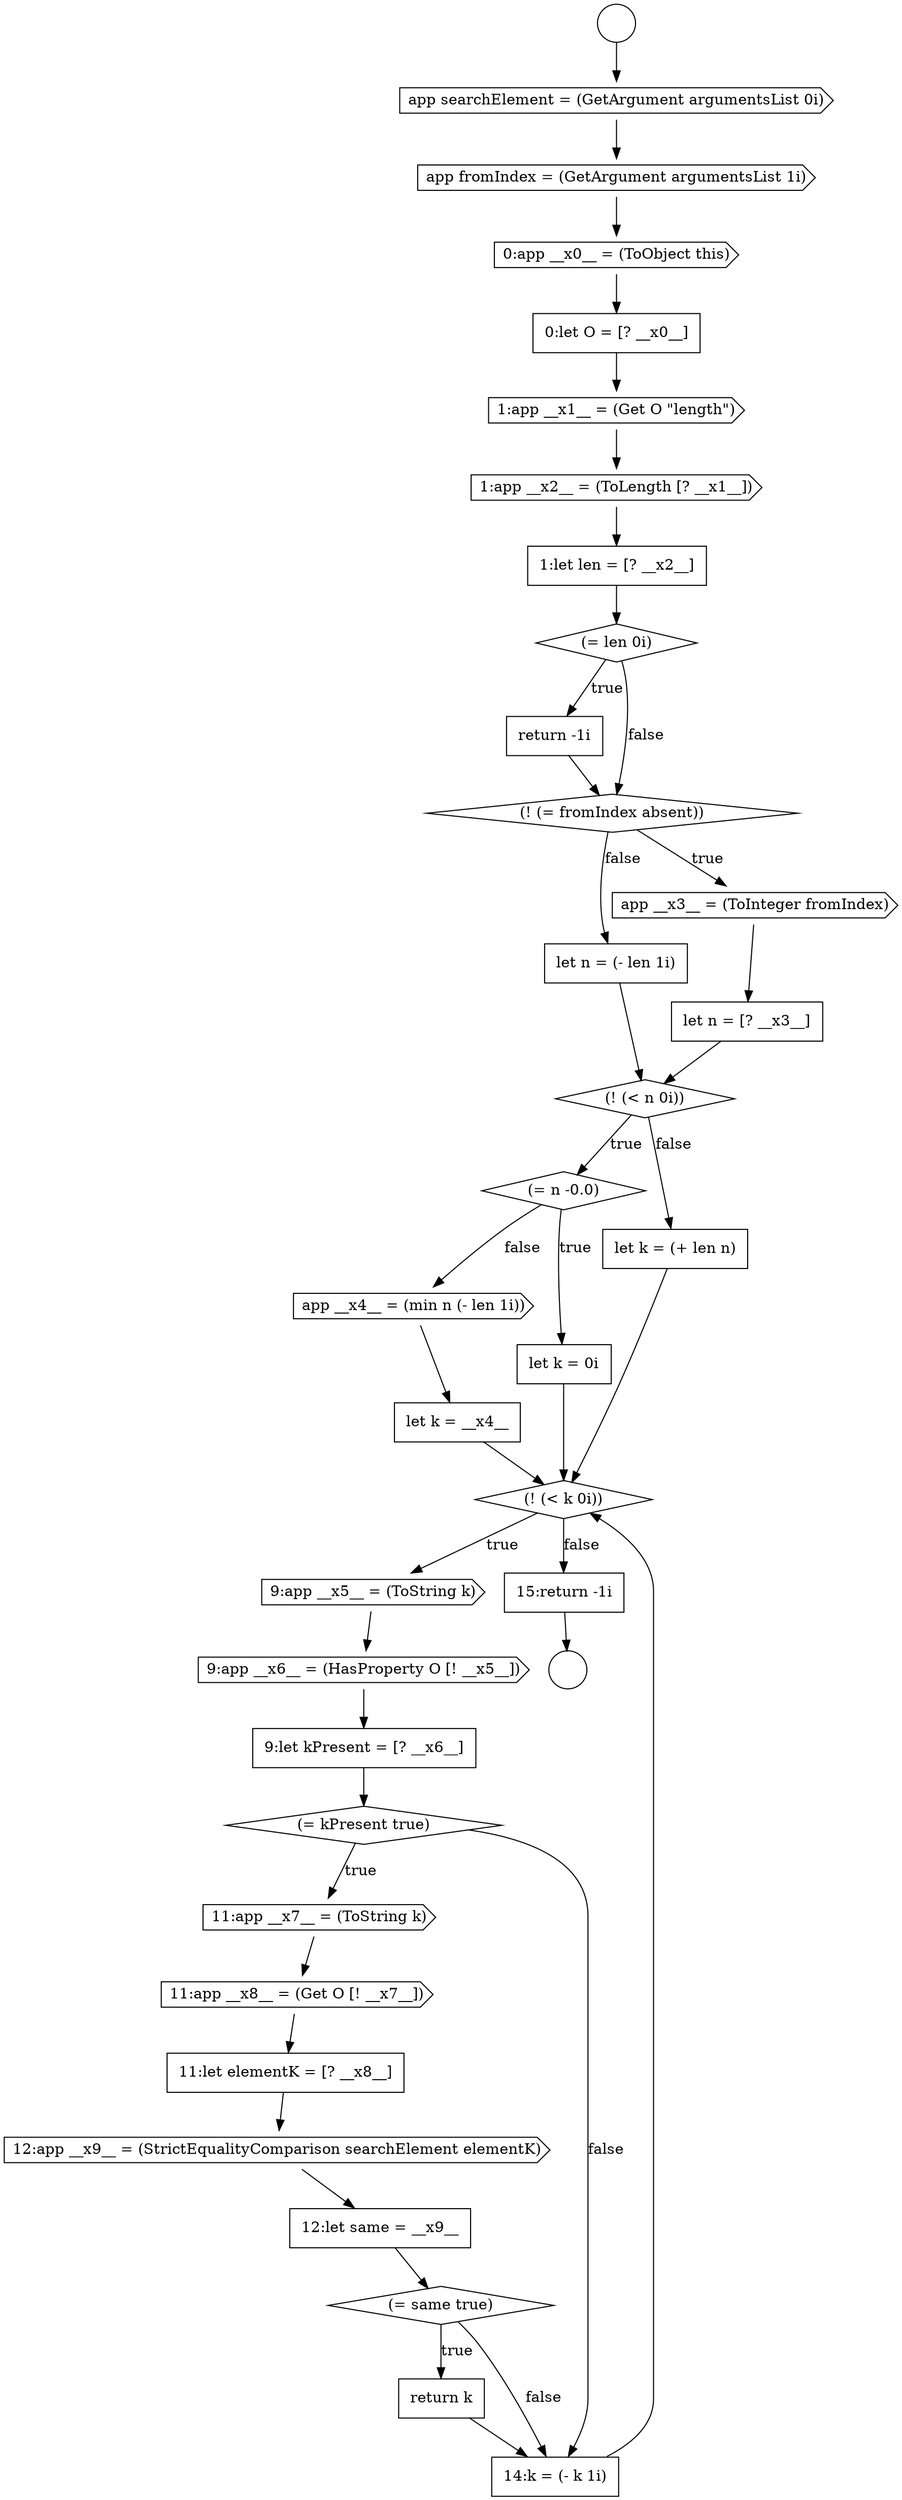 digraph {
  node14937 [shape=cds, label=<<font color="black">app __x4__ = (min n (- len 1i))</font>> color="black" fillcolor="white" style=filled]
  node14927 [shape=none, margin=0, label=<<font color="black">
    <table border="0" cellborder="1" cellspacing="0" cellpadding="10">
      <tr><td align="left">1:let len = [? __x2__]</td></tr>
    </table>
  </font>> color="black" fillcolor="white" style=filled]
  node14923 [shape=cds, label=<<font color="black">0:app __x0__ = (ToObject this)</font>> color="black" fillcolor="white" style=filled]
  node14949 [shape=none, margin=0, label=<<font color="black">
    <table border="0" cellborder="1" cellspacing="0" cellpadding="10">
      <tr><td align="left">12:let same = __x9__</td></tr>
    </table>
  </font>> color="black" fillcolor="white" style=filled]
  node14936 [shape=none, margin=0, label=<<font color="black">
    <table border="0" cellborder="1" cellspacing="0" cellpadding="10">
      <tr><td align="left">let k = 0i</td></tr>
    </table>
  </font>> color="black" fillcolor="white" style=filled]
  node14945 [shape=cds, label=<<font color="black">11:app __x7__ = (ToString k)</font>> color="black" fillcolor="white" style=filled]
  node14926 [shape=cds, label=<<font color="black">1:app __x2__ = (ToLength [? __x1__])</font>> color="black" fillcolor="white" style=filled]
  node14942 [shape=cds, label=<<font color="black">9:app __x6__ = (HasProperty O [! __x5__])</font>> color="black" fillcolor="white" style=filled]
  node14947 [shape=none, margin=0, label=<<font color="black">
    <table border="0" cellborder="1" cellspacing="0" cellpadding="10">
      <tr><td align="left">11:let elementK = [? __x8__]</td></tr>
    </table>
  </font>> color="black" fillcolor="white" style=filled]
  node14948 [shape=cds, label=<<font color="black">12:app __x9__ = (StrictEqualityComparison searchElement elementK)</font>> color="black" fillcolor="white" style=filled]
  node14928 [shape=diamond, label=<<font color="black">(= len 0i)</font>> color="black" fillcolor="white" style=filled]
  node14924 [shape=none, margin=0, label=<<font color="black">
    <table border="0" cellborder="1" cellspacing="0" cellpadding="10">
      <tr><td align="left">0:let O = [? __x0__]</td></tr>
    </table>
  </font>> color="black" fillcolor="white" style=filled]
  node14935 [shape=diamond, label=<<font color="black">(= n -0.0)</font>> color="black" fillcolor="white" style=filled]
  node14920 [shape=circle label=" " color="black" fillcolor="white" style=filled]
  node14922 [shape=cds, label=<<font color="black">app fromIndex = (GetArgument argumentsList 1i)</font>> color="black" fillcolor="white" style=filled]
  node14932 [shape=none, margin=0, label=<<font color="black">
    <table border="0" cellborder="1" cellspacing="0" cellpadding="10">
      <tr><td align="left">let n = [? __x3__]</td></tr>
    </table>
  </font>> color="black" fillcolor="white" style=filled]
  node14944 [shape=diamond, label=<<font color="black">(= kPresent true)</font>> color="black" fillcolor="white" style=filled]
  node14943 [shape=none, margin=0, label=<<font color="black">
    <table border="0" cellborder="1" cellspacing="0" cellpadding="10">
      <tr><td align="left">9:let kPresent = [? __x6__]</td></tr>
    </table>
  </font>> color="black" fillcolor="white" style=filled]
  node14921 [shape=cds, label=<<font color="black">app searchElement = (GetArgument argumentsList 0i)</font>> color="black" fillcolor="white" style=filled]
  node14941 [shape=cds, label=<<font color="black">9:app __x5__ = (ToString k)</font>> color="black" fillcolor="white" style=filled]
  node14953 [shape=none, margin=0, label=<<font color="black">
    <table border="0" cellborder="1" cellspacing="0" cellpadding="10">
      <tr><td align="left">15:return -1i</td></tr>
    </table>
  </font>> color="black" fillcolor="white" style=filled]
  node14950 [shape=diamond, label=<<font color="black">(= same true)</font>> color="black" fillcolor="white" style=filled]
  node14929 [shape=none, margin=0, label=<<font color="black">
    <table border="0" cellborder="1" cellspacing="0" cellpadding="10">
      <tr><td align="left">return -1i</td></tr>
    </table>
  </font>> color="black" fillcolor="white" style=filled]
  node14946 [shape=cds, label=<<font color="black">11:app __x8__ = (Get O [! __x7__])</font>> color="black" fillcolor="white" style=filled]
  node14933 [shape=none, margin=0, label=<<font color="black">
    <table border="0" cellborder="1" cellspacing="0" cellpadding="10">
      <tr><td align="left">let n = (- len 1i)</td></tr>
    </table>
  </font>> color="black" fillcolor="white" style=filled]
  node14925 [shape=cds, label=<<font color="black">1:app __x1__ = (Get O &quot;length&quot;)</font>> color="black" fillcolor="white" style=filled]
  node14930 [shape=diamond, label=<<font color="black">(! (= fromIndex absent))</font>> color="black" fillcolor="white" style=filled]
  node14940 [shape=diamond, label=<<font color="black">(! (&lt; k 0i))</font>> color="black" fillcolor="white" style=filled]
  node14934 [shape=diamond, label=<<font color="black">(! (&lt; n 0i))</font>> color="black" fillcolor="white" style=filled]
  node14951 [shape=none, margin=0, label=<<font color="black">
    <table border="0" cellborder="1" cellspacing="0" cellpadding="10">
      <tr><td align="left">return k</td></tr>
    </table>
  </font>> color="black" fillcolor="white" style=filled]
  node14919 [shape=circle label=" " color="black" fillcolor="white" style=filled]
  node14938 [shape=none, margin=0, label=<<font color="black">
    <table border="0" cellborder="1" cellspacing="0" cellpadding="10">
      <tr><td align="left">let k = __x4__</td></tr>
    </table>
  </font>> color="black" fillcolor="white" style=filled]
  node14931 [shape=cds, label=<<font color="black">app __x3__ = (ToInteger fromIndex)</font>> color="black" fillcolor="white" style=filled]
  node14952 [shape=none, margin=0, label=<<font color="black">
    <table border="0" cellborder="1" cellspacing="0" cellpadding="10">
      <tr><td align="left">14:k = (- k 1i)</td></tr>
    </table>
  </font>> color="black" fillcolor="white" style=filled]
  node14939 [shape=none, margin=0, label=<<font color="black">
    <table border="0" cellborder="1" cellspacing="0" cellpadding="10">
      <tr><td align="left">let k = (+ len n)</td></tr>
    </table>
  </font>> color="black" fillcolor="white" style=filled]
  node14934 -> node14935 [label=<<font color="black">true</font>> color="black"]
  node14934 -> node14939 [label=<<font color="black">false</font>> color="black"]
  node14935 -> node14936 [label=<<font color="black">true</font>> color="black"]
  node14935 -> node14937 [label=<<font color="black">false</font>> color="black"]
  node14932 -> node14934 [ color="black"]
  node14929 -> node14930 [ color="black"]
  node14949 -> node14950 [ color="black"]
  node14939 -> node14940 [ color="black"]
  node14948 -> node14949 [ color="black"]
  node14946 -> node14947 [ color="black"]
  node14926 -> node14927 [ color="black"]
  node14919 -> node14921 [ color="black"]
  node14952 -> node14940 [ color="black"]
  node14953 -> node14920 [ color="black"]
  node14936 -> node14940 [ color="black"]
  node14942 -> node14943 [ color="black"]
  node14924 -> node14925 [ color="black"]
  node14925 -> node14926 [ color="black"]
  node14922 -> node14923 [ color="black"]
  node14944 -> node14945 [label=<<font color="black">true</font>> color="black"]
  node14944 -> node14952 [label=<<font color="black">false</font>> color="black"]
  node14927 -> node14928 [ color="black"]
  node14937 -> node14938 [ color="black"]
  node14921 -> node14922 [ color="black"]
  node14933 -> node14934 [ color="black"]
  node14930 -> node14931 [label=<<font color="black">true</font>> color="black"]
  node14930 -> node14933 [label=<<font color="black">false</font>> color="black"]
  node14945 -> node14946 [ color="black"]
  node14923 -> node14924 [ color="black"]
  node14931 -> node14932 [ color="black"]
  node14947 -> node14948 [ color="black"]
  node14951 -> node14952 [ color="black"]
  node14938 -> node14940 [ color="black"]
  node14950 -> node14951 [label=<<font color="black">true</font>> color="black"]
  node14950 -> node14952 [label=<<font color="black">false</font>> color="black"]
  node14940 -> node14941 [label=<<font color="black">true</font>> color="black"]
  node14940 -> node14953 [label=<<font color="black">false</font>> color="black"]
  node14941 -> node14942 [ color="black"]
  node14943 -> node14944 [ color="black"]
  node14928 -> node14929 [label=<<font color="black">true</font>> color="black"]
  node14928 -> node14930 [label=<<font color="black">false</font>> color="black"]
}
